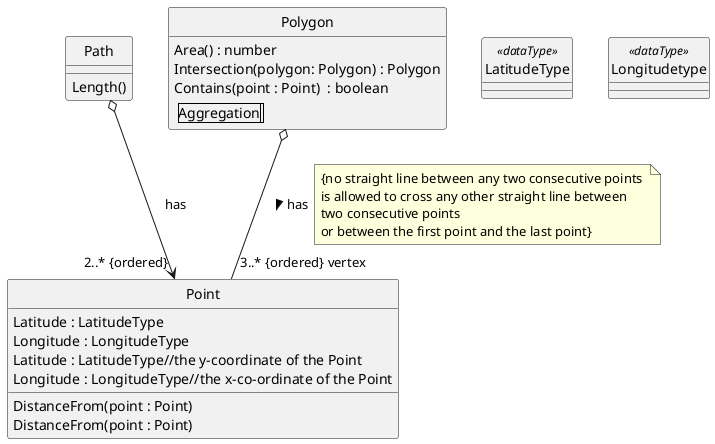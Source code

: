 @startuml
hide circle

class Path { 
Length() 
'Sum of the lengths of the straight lines joining consecutive pairs of Points.
} 

class Point 
'A point in a rectangle representing an Equirectangular projection of the Earth's surface.
{
  Latitude : LatitudeType
  'the y-coordinate of the Point
  Longitude : LongitudeType
  'the x-coordinate of the Point
  DistanceFrom(point : Point)
  'The actual distance on the Earth's surface between this point and the given point.
}

class Polygon 
'A non-self-intersecting polygon on the Earth's surface.
{ 
Area() : number
'the area of this Polygon
Intersection(polygon: Polygon) : Polygon
'a Polygon, if any, that represents the overlapping of this Polygon and the given Polygon
Contains(point : Point)  : boolean
'True if this Polygon contains the given Point.|
|Aggregation| |
} 

class Point 
'A point in a rectangle representing an Equirectangular projection of the Earth's surface.
{
  Latitude : LatitudeType//the y-coordinate of the Point
  Longitude : LongitudeType//the x-co-ordinate of the Point
  DistanceFrom(point : Point)
}

class LatitudeType <<dataType>>
'A decimal number between -90 and 90 with a precision of no more than 7.

class Longitudetype <<dataType>>
'A decimal number between -180 and 180 with a precision of no more than 7.

Path o--> "2..* {ordered}" Point : has

Polygon o-- "3..* {ordered} vertex" Point : > has
note right on link
{no straight line between any two consecutive points 
is allowed to cross any other straight line between 
two consecutive points 
or between the first point and the last point}
end note
@enduml